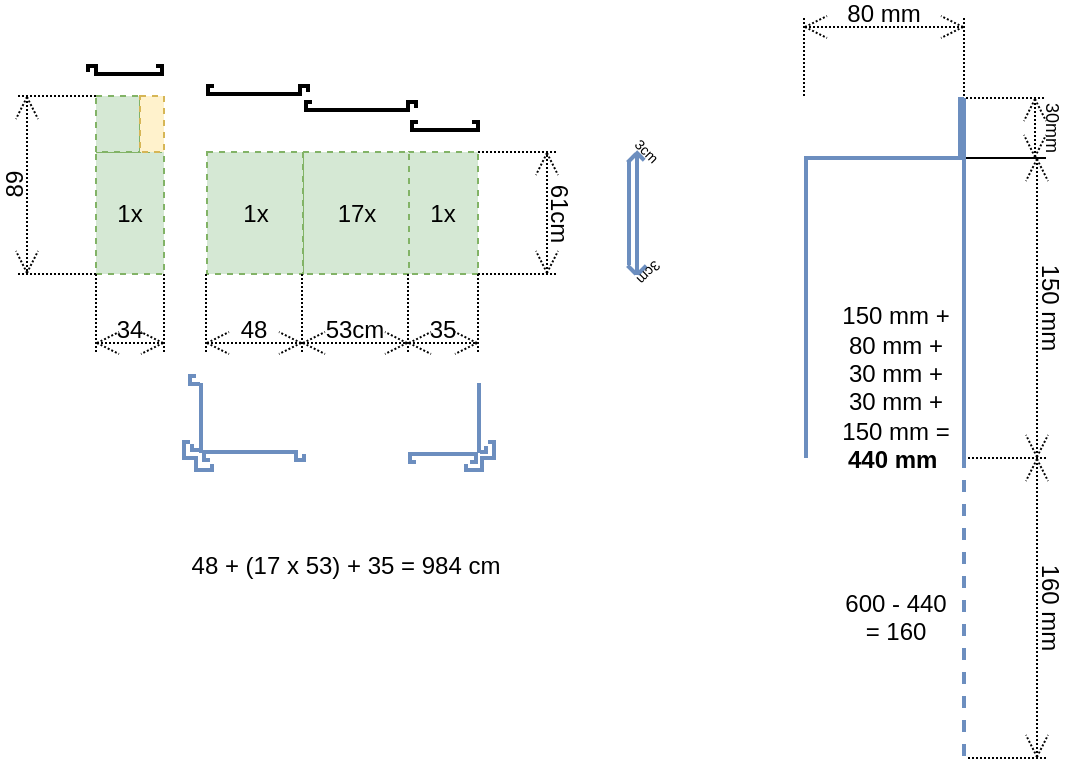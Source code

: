 <mxfile version="24.7.7">
  <diagram name="Page-1" id="lltRGpPVIRptGEJYeK86">
    <mxGraphModel dx="723" dy="572" grid="1" gridSize="10" guides="0" tooltips="1" connect="0" arrows="0" fold="1" page="1" pageScale="1" pageWidth="1654" pageHeight="1169" math="0" shadow="0">
      <root>
        <mxCell id="0" />
        <mxCell id="1" parent="0" />
        <mxCell id="G2j1dsDUAREEpZk3gJsj-1" value="1x" style="rounded=0;whiteSpace=wrap;html=1;fillColor=#d5e8d4;strokeColor=#82b366;dashed=1;" parent="1" vertex="1">
          <mxGeometry x="356" y="138" width="35" height="61" as="geometry" />
        </mxCell>
        <mxCell id="G2j1dsDUAREEpZk3gJsj-3" value="1x" style="rounded=0;whiteSpace=wrap;html=1;fillColor=#d5e8d4;strokeColor=#82b366;dashed=1;" parent="1" vertex="1">
          <mxGeometry x="200" y="138" width="34" height="61" as="geometry" />
        </mxCell>
        <mxCell id="G2j1dsDUAREEpZk3gJsj-4" value="" style="rounded=0;whiteSpace=wrap;html=1;fillColor=#d5e8d4;strokeColor=#82b366;dashed=1;" parent="1" vertex="1">
          <mxGeometry x="200" y="110" width="22" height="28" as="geometry" />
        </mxCell>
        <mxCell id="G2j1dsDUAREEpZk3gJsj-20" value="17x" style="rounded=0;whiteSpace=wrap;html=1;fillColor=#d5e8d4;strokeColor=#82b366;dashed=1;" parent="1" vertex="1">
          <mxGeometry x="303.5" y="138" width="53" height="61" as="geometry" />
        </mxCell>
        <mxCell id="G2j1dsDUAREEpZk3gJsj-21" value="1x" style="rounded=0;whiteSpace=wrap;html=1;fillColor=#d5e8d4;strokeColor=#82b366;dashed=1;" parent="1" vertex="1">
          <mxGeometry x="255.5" y="138" width="48" height="61" as="geometry" />
        </mxCell>
        <mxCell id="G2j1dsDUAREEpZk3gJsj-23" value="61cm" style="shape=dimension;direction=south;whiteSpace=wrap;html=1;align=center;points=[];verticalAlign=top;labelBackgroundColor=none;horizontal=0;spacingTop=-15;rotation=180;dashed=1;dashPattern=1 1;" parent="1" vertex="1">
          <mxGeometry x="391" y="138.0" width="40" height="61" as="geometry" />
        </mxCell>
        <mxCell id="G2j1dsDUAREEpZk3gJsj-24" value="48" style="shape=dimension;whiteSpace=wrap;html=1;align=center;points=[];verticalAlign=bottom;spacingBottom=3;labelBackgroundColor=none;dashed=1;dashPattern=1 1;" parent="1" vertex="1">
          <mxGeometry x="255" y="199" width="48" height="40" as="geometry" />
        </mxCell>
        <mxCell id="G2j1dsDUAREEpZk3gJsj-25" value="53cm" style="shape=dimension;whiteSpace=wrap;html=1;align=center;points=[];verticalAlign=bottom;spacingBottom=3;labelBackgroundColor=none;dashed=1;dashPattern=1 1;" parent="1" vertex="1">
          <mxGeometry x="303" y="199" width="53" height="40" as="geometry" />
        </mxCell>
        <mxCell id="G2j1dsDUAREEpZk3gJsj-26" value="35" style="shape=dimension;whiteSpace=wrap;html=1;align=center;points=[];verticalAlign=bottom;spacingBottom=3;labelBackgroundColor=none;dashed=1;dashPattern=1 1;" parent="1" vertex="1">
          <mxGeometry x="356" y="199" width="35" height="40" as="geometry" />
        </mxCell>
        <mxCell id="G2j1dsDUAREEpZk3gJsj-27" value="34" style="shape=dimension;whiteSpace=wrap;html=1;align=center;points=[];verticalAlign=bottom;spacingBottom=3;labelBackgroundColor=none;dashed=1;dashPattern=1 1;" parent="1" vertex="1">
          <mxGeometry x="200" y="199" width="34" height="40" as="geometry" />
        </mxCell>
        <mxCell id="XP0J54NXejSYdUOGnSBW-9" value="" style="group" parent="1" vertex="1" connectable="0">
          <mxGeometry x="353" y="118" width="43" height="14" as="geometry" />
        </mxCell>
        <mxCell id="XP0J54NXejSYdUOGnSBW-3" value="" style="line;strokeWidth=2;html=1;" parent="XP0J54NXejSYdUOGnSBW-9" vertex="1">
          <mxGeometry x="4" y="4" width="35" height="10" as="geometry" />
        </mxCell>
        <mxCell id="XP0J54NXejSYdUOGnSBW-4" value="" style="line;strokeWidth=2;html=1;rotation=90;" parent="XP0J54NXejSYdUOGnSBW-9" vertex="1">
          <mxGeometry x="4" y="2" width="2" height="10" as="geometry" />
        </mxCell>
        <mxCell id="XP0J54NXejSYdUOGnSBW-6" value="" style="line;strokeWidth=2;html=1;rotation=90;" parent="XP0J54NXejSYdUOGnSBW-9" vertex="1">
          <mxGeometry x="37" y="2" width="2" height="10" as="geometry" />
        </mxCell>
        <mxCell id="XP0J54NXejSYdUOGnSBW-7" value="" style="line;strokeWidth=2;html=1;rotation=0;" parent="XP0J54NXejSYdUOGnSBW-9" vertex="1">
          <mxGeometry x="35" width="4" height="10" as="geometry" />
        </mxCell>
        <mxCell id="XP0J54NXejSYdUOGnSBW-8" value="" style="line;strokeWidth=2;html=1;rotation=0;" parent="XP0J54NXejSYdUOGnSBW-9" vertex="1">
          <mxGeometry x="4" width="4" height="10" as="geometry" />
        </mxCell>
        <mxCell id="XP0J54NXejSYdUOGnSBW-11" value="" style="line;strokeWidth=2;html=1;rotation=90;fillColor=#dae8fc;strokeColor=#6c8ebf;" parent="1" vertex="1">
          <mxGeometry x="396" y="282" width="6" height="10" as="geometry" />
        </mxCell>
        <mxCell id="XP0J54NXejSYdUOGnSBW-13" value="" style="line;strokeWidth=2;html=1;rotation=0;fillColor=#dae8fc;strokeColor=#6c8ebf;" parent="1" vertex="1">
          <mxGeometry x="396" y="278" width="4" height="10" as="geometry" />
        </mxCell>
        <mxCell id="XP0J54NXejSYdUOGnSBW-15" value="" style="line;strokeWidth=2;html=1;rotation=0;fillColor=#dae8fc;strokeColor=#6c8ebf;" parent="1" vertex="1">
          <mxGeometry x="386" y="292" width="6" height="10" as="geometry" />
        </mxCell>
        <mxCell id="XP0J54NXejSYdUOGnSBW-14" value="" style="line;strokeWidth=2;html=1;rotation=0;fillColor=#dae8fc;strokeColor=#6c8ebf;" parent="1" vertex="1">
          <mxGeometry x="394" y="286" width="6" height="10" as="geometry" />
        </mxCell>
        <mxCell id="XP0J54NXejSYdUOGnSBW-22" value="" style="line;strokeWidth=2;html=1;rotation=90;fillColor=#dae8fc;strokeColor=#6c8ebf;" parent="1" vertex="1">
          <mxGeometry x="383" y="291" width="4" height="10" as="geometry" />
        </mxCell>
        <mxCell id="XP0J54NXejSYdUOGnSBW-39" value="" style="line;strokeWidth=2;html=1;rotation=-90;fillColor=#dae8fc;strokeColor=#6c8ebf;" parent="1" vertex="1">
          <mxGeometry x="374" y="266" width="35" height="10" as="geometry" />
        </mxCell>
        <mxCell id="XP0J54NXejSYdUOGnSBW-40" value="" style="line;strokeWidth=2;html=1;rotation=0;fillColor=#dae8fc;strokeColor=#6c8ebf;" parent="1" vertex="1">
          <mxGeometry x="392" y="283" width="2" height="10" as="geometry" />
        </mxCell>
        <mxCell id="XP0J54NXejSYdUOGnSBW-43" value="" style="line;strokeWidth=2;html=1;rotation=-90;fillColor=#dae8fc;strokeColor=#6c8ebf;" parent="1" vertex="1">
          <mxGeometry x="393" y="282" width="4" height="10" as="geometry" />
        </mxCell>
        <mxCell id="XP0J54NXejSYdUOGnSBW-45" value="" style="line;strokeWidth=2;html=1;fillColor=#dae8fc;strokeColor=#6c8ebf;" parent="1" vertex="1">
          <mxGeometry x="356" y="284" width="35" height="10" as="geometry" />
        </mxCell>
        <mxCell id="XP0J54NXejSYdUOGnSBW-46" value="" style="line;strokeWidth=2;html=1;rotation=90;fillColor=#dae8fc;strokeColor=#6c8ebf;" parent="1" vertex="1">
          <mxGeometry x="356" y="286" width="2" height="10" as="geometry" />
        </mxCell>
        <mxCell id="XP0J54NXejSYdUOGnSBW-47" value="" style="line;strokeWidth=2;html=1;rotation=90;fillColor=#dae8fc;strokeColor=#6c8ebf;" parent="1" vertex="1">
          <mxGeometry x="389" y="286" width="2" height="10" as="geometry" />
        </mxCell>
        <mxCell id="XP0J54NXejSYdUOGnSBW-48" value="" style="line;strokeWidth=2;html=1;rotation=0;fillColor=#dae8fc;strokeColor=#6c8ebf;" parent="1" vertex="1">
          <mxGeometry x="387" y="288" width="4" height="10" as="geometry" />
        </mxCell>
        <mxCell id="XP0J54NXejSYdUOGnSBW-49" value="" style="line;strokeWidth=2;html=1;rotation=0;fillColor=#dae8fc;strokeColor=#6c8ebf;" parent="1" vertex="1">
          <mxGeometry x="356" y="288" width="4" height="10" as="geometry" />
        </mxCell>
        <mxCell id="XP0J54NXejSYdUOGnSBW-50" value="" style="line;strokeWidth=2;html=1;rotation=90;fillColor=#dae8fc;strokeColor=#6c8ebf;" parent="1" vertex="1">
          <mxGeometry x="389" y="289" width="8" height="10" as="geometry" />
        </mxCell>
        <mxCell id="XP0J54NXejSYdUOGnSBW-51" value="" style="line;strokeWidth=2;html=1;" parent="1" vertex="1">
          <mxGeometry x="304" y="112" width="53" height="10" as="geometry" />
        </mxCell>
        <mxCell id="XP0J54NXejSYdUOGnSBW-52" value="" style="line;strokeWidth=2;html=1;rotation=0;" parent="1" vertex="1">
          <mxGeometry x="304" y="108" width="4" height="10" as="geometry" />
        </mxCell>
        <mxCell id="XP0J54NXejSYdUOGnSBW-53" value="" style="line;strokeWidth=2;html=1;rotation=90;" parent="1" vertex="1">
          <mxGeometry x="304" y="110" width="2" height="10" as="geometry" />
        </mxCell>
        <mxCell id="XP0J54NXejSYdUOGnSBW-54" value="" style="line;strokeWidth=2;html=1;rotation=90;" parent="1" vertex="1">
          <mxGeometry x="355" y="110" width="2" height="10" as="geometry" />
        </mxCell>
        <mxCell id="XP0J54NXejSYdUOGnSBW-55" value="" style="line;strokeWidth=2;html=1;rotation=0;" parent="1" vertex="1">
          <mxGeometry x="355" y="108" width="4" height="10" as="geometry" />
        </mxCell>
        <mxCell id="XP0J54NXejSYdUOGnSBW-56" value="" style="line;strokeWidth=2;html=1;rotation=90;" parent="1" vertex="1">
          <mxGeometry x="358" y="109" width="4" height="10" as="geometry" />
        </mxCell>
        <mxCell id="XP0J54NXejSYdUOGnSBW-57" value="" style="line;strokeWidth=2;html=1;" parent="1" vertex="1">
          <mxGeometry x="255" y="104" width="48" height="10" as="geometry" />
        </mxCell>
        <mxCell id="XP0J54NXejSYdUOGnSBW-58" value="" style="line;strokeWidth=2;html=1;rotation=0;" parent="1" vertex="1">
          <mxGeometry x="255" y="100" width="4" height="10" as="geometry" />
        </mxCell>
        <mxCell id="XP0J54NXejSYdUOGnSBW-59" value="" style="line;strokeWidth=2;html=1;rotation=90;" parent="1" vertex="1">
          <mxGeometry x="255" y="102" width="2" height="10" as="geometry" />
        </mxCell>
        <mxCell id="XP0J54NXejSYdUOGnSBW-60" value="" style="line;strokeWidth=2;html=1;rotation=90;" parent="1" vertex="1">
          <mxGeometry x="301" y="102" width="2" height="10" as="geometry" />
        </mxCell>
        <mxCell id="XP0J54NXejSYdUOGnSBW-61" value="" style="line;strokeWidth=2;html=1;rotation=0;" parent="1" vertex="1">
          <mxGeometry x="301" y="100" width="4" height="10" as="geometry" />
        </mxCell>
        <mxCell id="XP0J54NXejSYdUOGnSBW-62" value="" style="line;strokeWidth=2;html=1;rotation=90;" parent="1" vertex="1">
          <mxGeometry x="304" y="101" width="4" height="10" as="geometry" />
        </mxCell>
        <mxCell id="XP0J54NXejSYdUOGnSBW-68" value="" style="line;strokeWidth=2;html=1;fillColor=#dae8fc;strokeColor=#6c8ebf;" parent="1" vertex="1">
          <mxGeometry x="253" y="283" width="48" height="10" as="geometry" />
        </mxCell>
        <mxCell id="XP0J54NXejSYdUOGnSBW-69" value="" style="line;strokeWidth=2;html=1;rotation=0;fillColor=#dae8fc;strokeColor=#6c8ebf;" parent="1" vertex="1">
          <mxGeometry x="253" y="287" width="4" height="10" as="geometry" />
        </mxCell>
        <mxCell id="XP0J54NXejSYdUOGnSBW-70" value="" style="line;strokeWidth=2;html=1;rotation=90;fillColor=#dae8fc;strokeColor=#6c8ebf;" parent="1" vertex="1">
          <mxGeometry x="253" y="285" width="2" height="10" as="geometry" />
        </mxCell>
        <mxCell id="XP0J54NXejSYdUOGnSBW-71" value="" style="line;strokeWidth=2;html=1;rotation=90;fillColor=#dae8fc;strokeColor=#6c8ebf;" parent="1" vertex="1">
          <mxGeometry x="299" y="285" width="2" height="10" as="geometry" />
        </mxCell>
        <mxCell id="XP0J54NXejSYdUOGnSBW-72" value="" style="line;strokeWidth=2;html=1;rotation=0;fillColor=#dae8fc;strokeColor=#6c8ebf;" parent="1" vertex="1">
          <mxGeometry x="299" y="287" width="4" height="10" as="geometry" />
        </mxCell>
        <mxCell id="XP0J54NXejSYdUOGnSBW-73" value="" style="line;strokeWidth=2;html=1;rotation=90;fillColor=#dae8fc;strokeColor=#6c8ebf;" parent="1" vertex="1">
          <mxGeometry x="302" y="286" width="4" height="10" as="geometry" />
        </mxCell>
        <mxCell id="XP0J54NXejSYdUOGnSBW-83" value="" style="line;strokeWidth=2;html=1;rotation=90;fillColor=#dae8fc;strokeColor=#6c8ebf;" parent="1" vertex="1">
          <mxGeometry x="248" y="289" width="4" height="10" as="geometry" />
        </mxCell>
        <mxCell id="XP0J54NXejSYdUOGnSBW-84" value="" style="line;strokeWidth=2;html=1;rotation=0;fillColor=#dae8fc;strokeColor=#6c8ebf;" parent="1" vertex="1">
          <mxGeometry x="249" y="292" width="8" height="10" as="geometry" />
        </mxCell>
        <mxCell id="XP0J54NXejSYdUOGnSBW-85" value="" style="line;strokeWidth=2;html=1;rotation=0;fillColor=#dae8fc;strokeColor=#6c8ebf;" parent="1" vertex="1">
          <mxGeometry x="243" y="278" width="4" height="10" as="geometry" />
        </mxCell>
        <mxCell id="XP0J54NXejSYdUOGnSBW-86" value="" style="line;strokeWidth=2;html=1;rotation=0;fillColor=#dae8fc;strokeColor=#6c8ebf;" parent="1" vertex="1">
          <mxGeometry x="245" y="286" width="6" height="10" as="geometry" />
        </mxCell>
        <mxCell id="XP0J54NXejSYdUOGnSBW-87" value="" style="line;strokeWidth=2;html=1;rotation=90;fillColor=#dae8fc;strokeColor=#6c8ebf;" parent="1" vertex="1">
          <mxGeometry x="256" y="291" width="4" height="10" as="geometry" />
        </mxCell>
        <mxCell id="XP0J54NXejSYdUOGnSBW-88" value="" style="line;strokeWidth=2;html=1;rotation=-90;fillColor=#dae8fc;strokeColor=#6c8ebf;" parent="1" vertex="1">
          <mxGeometry x="235" y="266" width="35" height="10" as="geometry" />
        </mxCell>
        <mxCell id="XP0J54NXejSYdUOGnSBW-90" value="" style="line;strokeWidth=2;html=1;rotation=-90;fillColor=#dae8fc;strokeColor=#6c8ebf;" parent="1" vertex="1">
          <mxGeometry x="246" y="281" width="4" height="10" as="geometry" />
        </mxCell>
        <mxCell id="XP0J54NXejSYdUOGnSBW-94" value="" style="line;strokeWidth=2;html=1;rotation=0;fillColor=#dae8fc;strokeColor=#6c8ebf;" parent="1" vertex="1">
          <mxGeometry x="248" y="282" width="4" height="10" as="geometry" />
        </mxCell>
        <mxCell id="XP0J54NXejSYdUOGnSBW-96" value="" style="line;strokeWidth=2;html=1;rotation=90;fillColor=#dae8fc;strokeColor=#6c8ebf;" parent="1" vertex="1">
          <mxGeometry x="240" y="283" width="8" height="10" as="geometry" />
        </mxCell>
        <mxCell id="XP0J54NXejSYdUOGnSBW-78" value="" style="line;strokeWidth=2;html=1;" parent="1" vertex="1">
          <mxGeometry x="199" y="94" width="35" height="10" as="geometry" />
        </mxCell>
        <mxCell id="XP0J54NXejSYdUOGnSBW-79" value="" style="line;strokeWidth=2;html=1;rotation=90;" parent="1" vertex="1">
          <mxGeometry x="199" y="92" width="2" height="10" as="geometry" />
        </mxCell>
        <mxCell id="XP0J54NXejSYdUOGnSBW-80" value="" style="line;strokeWidth=2;html=1;rotation=90;" parent="1" vertex="1">
          <mxGeometry x="232" y="92" width="2" height="10" as="geometry" />
        </mxCell>
        <mxCell id="XP0J54NXejSYdUOGnSBW-81" value="" style="line;strokeWidth=2;html=1;rotation=0;" parent="1" vertex="1">
          <mxGeometry x="230" y="90" width="4" height="10" as="geometry" />
        </mxCell>
        <mxCell id="XP0J54NXejSYdUOGnSBW-82" value="" style="line;strokeWidth=2;html=1;rotation=0;" parent="1" vertex="1">
          <mxGeometry x="197" y="90" width="4" height="10" as="geometry" />
        </mxCell>
        <mxCell id="XP0J54NXejSYdUOGnSBW-97" value="" style="line;strokeWidth=2;html=1;rotation=90;" parent="1" vertex="1">
          <mxGeometry x="194" y="91" width="4" height="10" as="geometry" />
        </mxCell>
        <mxCell id="XP0J54NXejSYdUOGnSBW-98" value="" style="rounded=0;whiteSpace=wrap;html=1;fillColor=#fff2cc;strokeColor=#d6b656;dashed=1;" parent="1" vertex="1">
          <mxGeometry x="222" y="110" width="12" height="28" as="geometry" />
        </mxCell>
        <mxCell id="XP0J54NXejSYdUOGnSBW-99" value="" style="line;strokeWidth=2;html=1;rotation=0;fillColor=#dae8fc;strokeColor=#6c8ebf;" parent="1" vertex="1">
          <mxGeometry x="248" y="249" width="4" height="10" as="geometry" />
        </mxCell>
        <mxCell id="XP0J54NXejSYdUOGnSBW-100" value="" style="line;strokeWidth=2;html=1;rotation=-90;fillColor=#dae8fc;strokeColor=#6c8ebf;" parent="1" vertex="1">
          <mxGeometry x="245" y="248" width="4" height="10" as="geometry" />
        </mxCell>
        <mxCell id="XP0J54NXejSYdUOGnSBW-101" value="" style="line;strokeWidth=2;html=1;rotation=0;fillColor=#dae8fc;strokeColor=#6c8ebf;" parent="1" vertex="1">
          <mxGeometry x="246" y="245" width="4" height="10" as="geometry" />
        </mxCell>
        <mxCell id="XP0J54NXejSYdUOGnSBW-102" value="89" style="shape=dimension;direction=south;whiteSpace=wrap;html=1;align=center;points=[];verticalAlign=top;labelBackgroundColor=none;horizontal=0;spacingTop=-15;rotation=0;dashed=1;dashPattern=1 1;" parent="1" vertex="1">
          <mxGeometry x="160" y="110.0" width="40" height="89" as="geometry" />
        </mxCell>
        <mxCell id="XP0J54NXejSYdUOGnSBW-103" value="" style="line;strokeWidth=2;html=1;rotation=-90;fillColor=#dae8fc;strokeColor=#6c8ebf;direction=east;flipH=0;flipV=0;" parent="1" vertex="1">
          <mxGeometry x="440" y="164" width="61" height="10" as="geometry" />
        </mxCell>
        <mxCell id="XP0J54NXejSYdUOGnSBW-104" value="" style="line;strokeWidth=2;html=1;rotation=315;fillColor=#dae8fc;strokeColor=#6c8ebf;" parent="1" vertex="1">
          <mxGeometry x="464.88" y="136.12" width="6" height="10" as="geometry" />
        </mxCell>
        <mxCell id="XP0J54NXejSYdUOGnSBW-105" value="" style="line;strokeWidth=2;html=1;rotation=45;fillColor=#dae8fc;strokeColor=#6c8ebf;" parent="1" vertex="1">
          <mxGeometry x="469" y="135" width="6" height="10" as="geometry" />
        </mxCell>
        <mxCell id="XP0J54NXejSYdUOGnSBW-106" value="" style="line;strokeWidth=2;html=1;rotation=-90;fillColor=#dae8fc;strokeColor=#6c8ebf;direction=east;flipH=0;flipV=0;" parent="1" vertex="1">
          <mxGeometry x="440.5" y="163.5" width="52" height="10" as="geometry" />
        </mxCell>
        <mxCell id="XP0J54NXejSYdUOGnSBW-107" value="" style="line;strokeWidth=2;html=1;rotation=135;fillColor=#dae8fc;strokeColor=#6c8ebf;" parent="1" vertex="1">
          <mxGeometry x="470" y="192" width="6" height="10" as="geometry" />
        </mxCell>
        <mxCell id="XP0J54NXejSYdUOGnSBW-108" value="" style="line;strokeWidth=2;html=1;rotation=45;fillColor=#dae8fc;strokeColor=#6c8ebf;" parent="1" vertex="1">
          <mxGeometry x="464.88" y="191.88" width="6" height="10" as="geometry" />
        </mxCell>
        <mxCell id="9Qh3Ej5twng27fBpamIB-3" value="3cm" style="text;html=1;align=center;verticalAlign=middle;whiteSpace=wrap;rounded=0;rotation=45;fontSize=7;" vertex="1" parent="1">
          <mxGeometry x="445" y="123" width="60" height="30" as="geometry" />
        </mxCell>
        <mxCell id="9Qh3Ej5twng27fBpamIB-4" value="3cm" style="text;html=1;align=center;verticalAlign=middle;whiteSpace=wrap;rounded=0;rotation=-225;fontSize=7;" vertex="1" parent="1">
          <mxGeometry x="446" y="183" width="60" height="30" as="geometry" />
        </mxCell>
        <mxCell id="9Qh3Ej5twng27fBpamIB-8" value="" style="line;strokeWidth=2;html=1;rotation=-90;fillColor=#dae8fc;strokeColor=#6c8ebf;" vertex="1" parent="1">
          <mxGeometry x="480" y="211" width="150" height="10" as="geometry" />
        </mxCell>
        <mxCell id="9Qh3Ej5twng27fBpamIB-9" value="" style="line;strokeWidth=2;html=1;rotation=0;fillColor=#dae8fc;strokeColor=#6c8ebf;" vertex="1" parent="1">
          <mxGeometry x="554" y="136" width="80" height="10" as="geometry" />
        </mxCell>
        <mxCell id="9Qh3Ej5twng27fBpamIB-10" value="" style="line;strokeWidth=2;html=1;rotation=-90;fillColor=#dae8fc;strokeColor=#6c8ebf;" vertex="1" parent="1">
          <mxGeometry x="544" y="196" width="180" height="10" as="geometry" />
        </mxCell>
        <mxCell id="9Qh3Ej5twng27fBpamIB-11" value="30mm" style="shape=dimension;direction=south;whiteSpace=wrap;html=1;align=center;points=[];verticalAlign=top;labelBackgroundColor=none;horizontal=0;spacingTop=-15;rotation=180;dashed=1;dashPattern=1 1;fontSize=9;" vertex="1" parent="1">
          <mxGeometry x="635" y="111" width="40" height="30" as="geometry" />
        </mxCell>
        <mxCell id="9Qh3Ej5twng27fBpamIB-12" value="150 mm" style="shape=dimension;direction=south;whiteSpace=wrap;html=1;align=center;points=[];verticalAlign=top;labelBackgroundColor=none;horizontal=0;spacingTop=-15;rotation=180;dashed=1;dashPattern=1 1;" vertex="1" parent="1">
          <mxGeometry x="636" y="141" width="40" height="150" as="geometry" />
        </mxCell>
        <mxCell id="9Qh3Ej5twng27fBpamIB-13" value="80 mm" style="shape=dimension;direction=south;whiteSpace=wrap;html=1;align=center;points=[];verticalAlign=top;labelBackgroundColor=none;horizontal=0;spacingTop=-15;rotation=90;dashed=1;dashPattern=1 1;" vertex="1" parent="1">
          <mxGeometry x="574" y="50" width="40" height="80" as="geometry" />
        </mxCell>
        <mxCell id="9Qh3Ej5twng27fBpamIB-14" value="150 mm +&lt;div&gt;80 mm + 30 mm + 30 mm + 150 mm = &lt;b&gt;440&lt;/b&gt; &lt;b&gt;mm&lt;/b&gt;&amp;nbsp;&lt;/div&gt;&lt;div&gt;&lt;br&gt;&lt;/div&gt;&lt;div&gt;&lt;br&gt;&lt;/div&gt;&lt;div&gt;&lt;br&gt;&lt;/div&gt;&lt;div&gt;&lt;br&gt;&lt;/div&gt;&lt;div&gt;600 - 440 = 160&lt;/div&gt;" style="text;html=1;align=center;verticalAlign=middle;whiteSpace=wrap;rounded=0;" vertex="1" parent="1">
          <mxGeometry x="570" y="284" width="60" height="30" as="geometry" />
        </mxCell>
        <mxCell id="9Qh3Ej5twng27fBpamIB-15" value="" style="line;strokeWidth=2;html=1;rotation=-90;fillColor=#dae8fc;strokeColor=#6c8ebf;" vertex="1" parent="1">
          <mxGeometry x="618" y="118" width="30" height="15" as="geometry" />
        </mxCell>
        <mxCell id="9Qh3Ej5twng27fBpamIB-16" value="" style="line;strokeWidth=2;html=1;rotation=-90;fillColor=#dae8fc;strokeColor=#6c8ebf;" vertex="1" parent="1">
          <mxGeometry x="617" y="118" width="30" height="15" as="geometry" />
        </mxCell>
        <mxCell id="9Qh3Ej5twng27fBpamIB-17" value="" style="line;strokeWidth=2;html=1;rotation=-90;fillColor=#dae8fc;strokeColor=#6c8ebf;dashed=1;" vertex="1" parent="1">
          <mxGeometry x="559" y="360" width="150" height="10" as="geometry" />
        </mxCell>
        <mxCell id="9Qh3Ej5twng27fBpamIB-18" value="160 mm" style="shape=dimension;direction=south;whiteSpace=wrap;html=1;align=center;points=[];verticalAlign=top;labelBackgroundColor=none;horizontal=0;spacingTop=-15;rotation=180;dashed=1;dashPattern=1 1;" vertex="1" parent="1">
          <mxGeometry x="636" y="291" width="40" height="150" as="geometry" />
        </mxCell>
        <mxCell id="9Qh3Ej5twng27fBpamIB-19" value="48 + (17 x 53) + 35 = 984 cm" style="text;html=1;align=center;verticalAlign=middle;whiteSpace=wrap;rounded=0;" vertex="1" parent="1">
          <mxGeometry x="240" y="330" width="170" height="30" as="geometry" />
        </mxCell>
      </root>
    </mxGraphModel>
  </diagram>
</mxfile>
